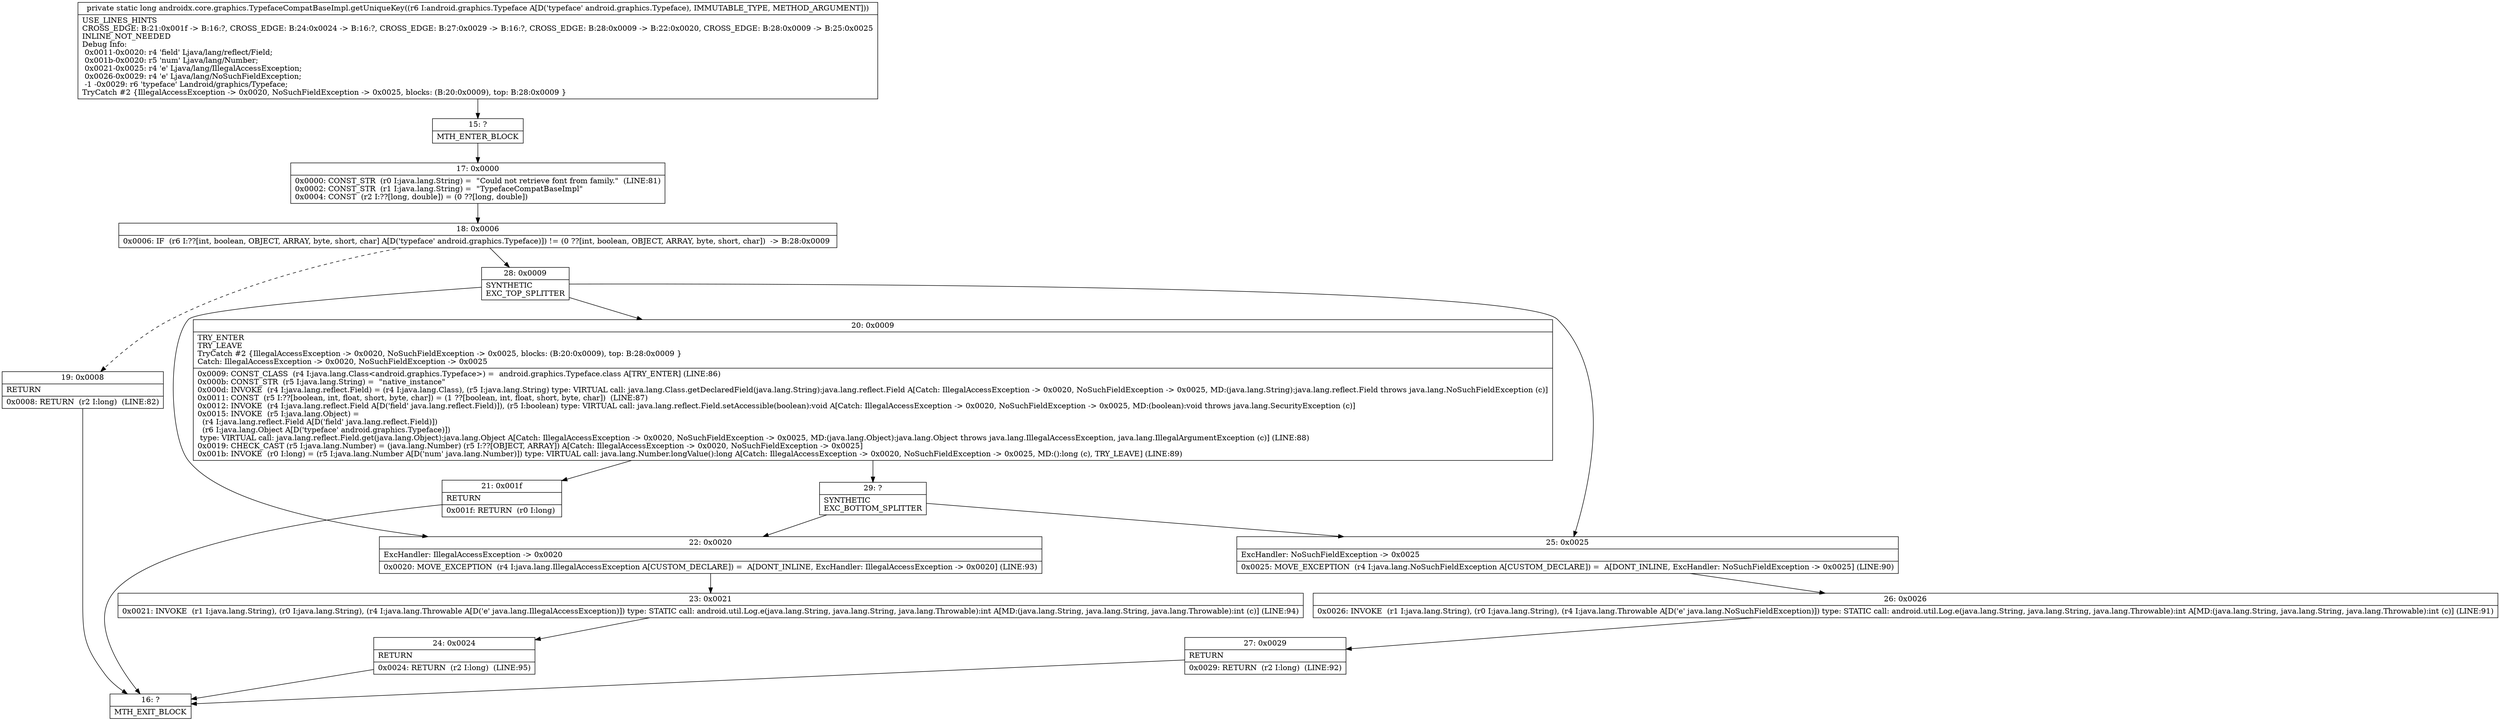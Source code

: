 digraph "CFG forandroidx.core.graphics.TypefaceCompatBaseImpl.getUniqueKey(Landroid\/graphics\/Typeface;)J" {
Node_15 [shape=record,label="{15\:\ ?|MTH_ENTER_BLOCK\l}"];
Node_17 [shape=record,label="{17\:\ 0x0000|0x0000: CONST_STR  (r0 I:java.lang.String) =  \"Could not retrieve font from family.\"  (LINE:81)\l0x0002: CONST_STR  (r1 I:java.lang.String) =  \"TypefaceCompatBaseImpl\" \l0x0004: CONST  (r2 I:??[long, double]) = (0 ??[long, double]) \l}"];
Node_18 [shape=record,label="{18\:\ 0x0006|0x0006: IF  (r6 I:??[int, boolean, OBJECT, ARRAY, byte, short, char] A[D('typeface' android.graphics.Typeface)]) != (0 ??[int, boolean, OBJECT, ARRAY, byte, short, char])  \-\> B:28:0x0009 \l}"];
Node_19 [shape=record,label="{19\:\ 0x0008|RETURN\l|0x0008: RETURN  (r2 I:long)  (LINE:82)\l}"];
Node_16 [shape=record,label="{16\:\ ?|MTH_EXIT_BLOCK\l}"];
Node_28 [shape=record,label="{28\:\ 0x0009|SYNTHETIC\lEXC_TOP_SPLITTER\l}"];
Node_20 [shape=record,label="{20\:\ 0x0009|TRY_ENTER\lTRY_LEAVE\lTryCatch #2 \{IllegalAccessException \-\> 0x0020, NoSuchFieldException \-\> 0x0025, blocks: (B:20:0x0009), top: B:28:0x0009 \}\lCatch: IllegalAccessException \-\> 0x0020, NoSuchFieldException \-\> 0x0025\l|0x0009: CONST_CLASS  (r4 I:java.lang.Class\<android.graphics.Typeface\>) =  android.graphics.Typeface.class A[TRY_ENTER] (LINE:86)\l0x000b: CONST_STR  (r5 I:java.lang.String) =  \"native_instance\" \l0x000d: INVOKE  (r4 I:java.lang.reflect.Field) = (r4 I:java.lang.Class), (r5 I:java.lang.String) type: VIRTUAL call: java.lang.Class.getDeclaredField(java.lang.String):java.lang.reflect.Field A[Catch: IllegalAccessException \-\> 0x0020, NoSuchFieldException \-\> 0x0025, MD:(java.lang.String):java.lang.reflect.Field throws java.lang.NoSuchFieldException (c)]\l0x0011: CONST  (r5 I:??[boolean, int, float, short, byte, char]) = (1 ??[boolean, int, float, short, byte, char])  (LINE:87)\l0x0012: INVOKE  (r4 I:java.lang.reflect.Field A[D('field' java.lang.reflect.Field)]), (r5 I:boolean) type: VIRTUAL call: java.lang.reflect.Field.setAccessible(boolean):void A[Catch: IllegalAccessException \-\> 0x0020, NoSuchFieldException \-\> 0x0025, MD:(boolean):void throws java.lang.SecurityException (c)]\l0x0015: INVOKE  (r5 I:java.lang.Object) = \l  (r4 I:java.lang.reflect.Field A[D('field' java.lang.reflect.Field)])\l  (r6 I:java.lang.Object A[D('typeface' android.graphics.Typeface)])\l type: VIRTUAL call: java.lang.reflect.Field.get(java.lang.Object):java.lang.Object A[Catch: IllegalAccessException \-\> 0x0020, NoSuchFieldException \-\> 0x0025, MD:(java.lang.Object):java.lang.Object throws java.lang.IllegalAccessException, java.lang.IllegalArgumentException (c)] (LINE:88)\l0x0019: CHECK_CAST (r5 I:java.lang.Number) = (java.lang.Number) (r5 I:??[OBJECT, ARRAY]) A[Catch: IllegalAccessException \-\> 0x0020, NoSuchFieldException \-\> 0x0025]\l0x001b: INVOKE  (r0 I:long) = (r5 I:java.lang.Number A[D('num' java.lang.Number)]) type: VIRTUAL call: java.lang.Number.longValue():long A[Catch: IllegalAccessException \-\> 0x0020, NoSuchFieldException \-\> 0x0025, MD:():long (c), TRY_LEAVE] (LINE:89)\l}"];
Node_21 [shape=record,label="{21\:\ 0x001f|RETURN\l|0x001f: RETURN  (r0 I:long) \l}"];
Node_29 [shape=record,label="{29\:\ ?|SYNTHETIC\lEXC_BOTTOM_SPLITTER\l}"];
Node_22 [shape=record,label="{22\:\ 0x0020|ExcHandler: IllegalAccessException \-\> 0x0020\l|0x0020: MOVE_EXCEPTION  (r4 I:java.lang.IllegalAccessException A[CUSTOM_DECLARE]) =  A[DONT_INLINE, ExcHandler: IllegalAccessException \-\> 0x0020] (LINE:93)\l}"];
Node_23 [shape=record,label="{23\:\ 0x0021|0x0021: INVOKE  (r1 I:java.lang.String), (r0 I:java.lang.String), (r4 I:java.lang.Throwable A[D('e' java.lang.IllegalAccessException)]) type: STATIC call: android.util.Log.e(java.lang.String, java.lang.String, java.lang.Throwable):int A[MD:(java.lang.String, java.lang.String, java.lang.Throwable):int (c)] (LINE:94)\l}"];
Node_24 [shape=record,label="{24\:\ 0x0024|RETURN\l|0x0024: RETURN  (r2 I:long)  (LINE:95)\l}"];
Node_25 [shape=record,label="{25\:\ 0x0025|ExcHandler: NoSuchFieldException \-\> 0x0025\l|0x0025: MOVE_EXCEPTION  (r4 I:java.lang.NoSuchFieldException A[CUSTOM_DECLARE]) =  A[DONT_INLINE, ExcHandler: NoSuchFieldException \-\> 0x0025] (LINE:90)\l}"];
Node_26 [shape=record,label="{26\:\ 0x0026|0x0026: INVOKE  (r1 I:java.lang.String), (r0 I:java.lang.String), (r4 I:java.lang.Throwable A[D('e' java.lang.NoSuchFieldException)]) type: STATIC call: android.util.Log.e(java.lang.String, java.lang.String, java.lang.Throwable):int A[MD:(java.lang.String, java.lang.String, java.lang.Throwable):int (c)] (LINE:91)\l}"];
Node_27 [shape=record,label="{27\:\ 0x0029|RETURN\l|0x0029: RETURN  (r2 I:long)  (LINE:92)\l}"];
MethodNode[shape=record,label="{private static long androidx.core.graphics.TypefaceCompatBaseImpl.getUniqueKey((r6 I:android.graphics.Typeface A[D('typeface' android.graphics.Typeface), IMMUTABLE_TYPE, METHOD_ARGUMENT]))  | USE_LINES_HINTS\lCROSS_EDGE: B:21:0x001f \-\> B:16:?, CROSS_EDGE: B:24:0x0024 \-\> B:16:?, CROSS_EDGE: B:27:0x0029 \-\> B:16:?, CROSS_EDGE: B:28:0x0009 \-\> B:22:0x0020, CROSS_EDGE: B:28:0x0009 \-\> B:25:0x0025\lINLINE_NOT_NEEDED\lDebug Info:\l  0x0011\-0x0020: r4 'field' Ljava\/lang\/reflect\/Field;\l  0x001b\-0x0020: r5 'num' Ljava\/lang\/Number;\l  0x0021\-0x0025: r4 'e' Ljava\/lang\/IllegalAccessException;\l  0x0026\-0x0029: r4 'e' Ljava\/lang\/NoSuchFieldException;\l  \-1 \-0x0029: r6 'typeface' Landroid\/graphics\/Typeface;\lTryCatch #2 \{IllegalAccessException \-\> 0x0020, NoSuchFieldException \-\> 0x0025, blocks: (B:20:0x0009), top: B:28:0x0009 \}\l}"];
MethodNode -> Node_15;Node_15 -> Node_17;
Node_17 -> Node_18;
Node_18 -> Node_19[style=dashed];
Node_18 -> Node_28;
Node_19 -> Node_16;
Node_28 -> Node_20;
Node_28 -> Node_22;
Node_28 -> Node_25;
Node_20 -> Node_21;
Node_20 -> Node_29;
Node_21 -> Node_16;
Node_29 -> Node_22;
Node_29 -> Node_25;
Node_22 -> Node_23;
Node_23 -> Node_24;
Node_24 -> Node_16;
Node_25 -> Node_26;
Node_26 -> Node_27;
Node_27 -> Node_16;
}

